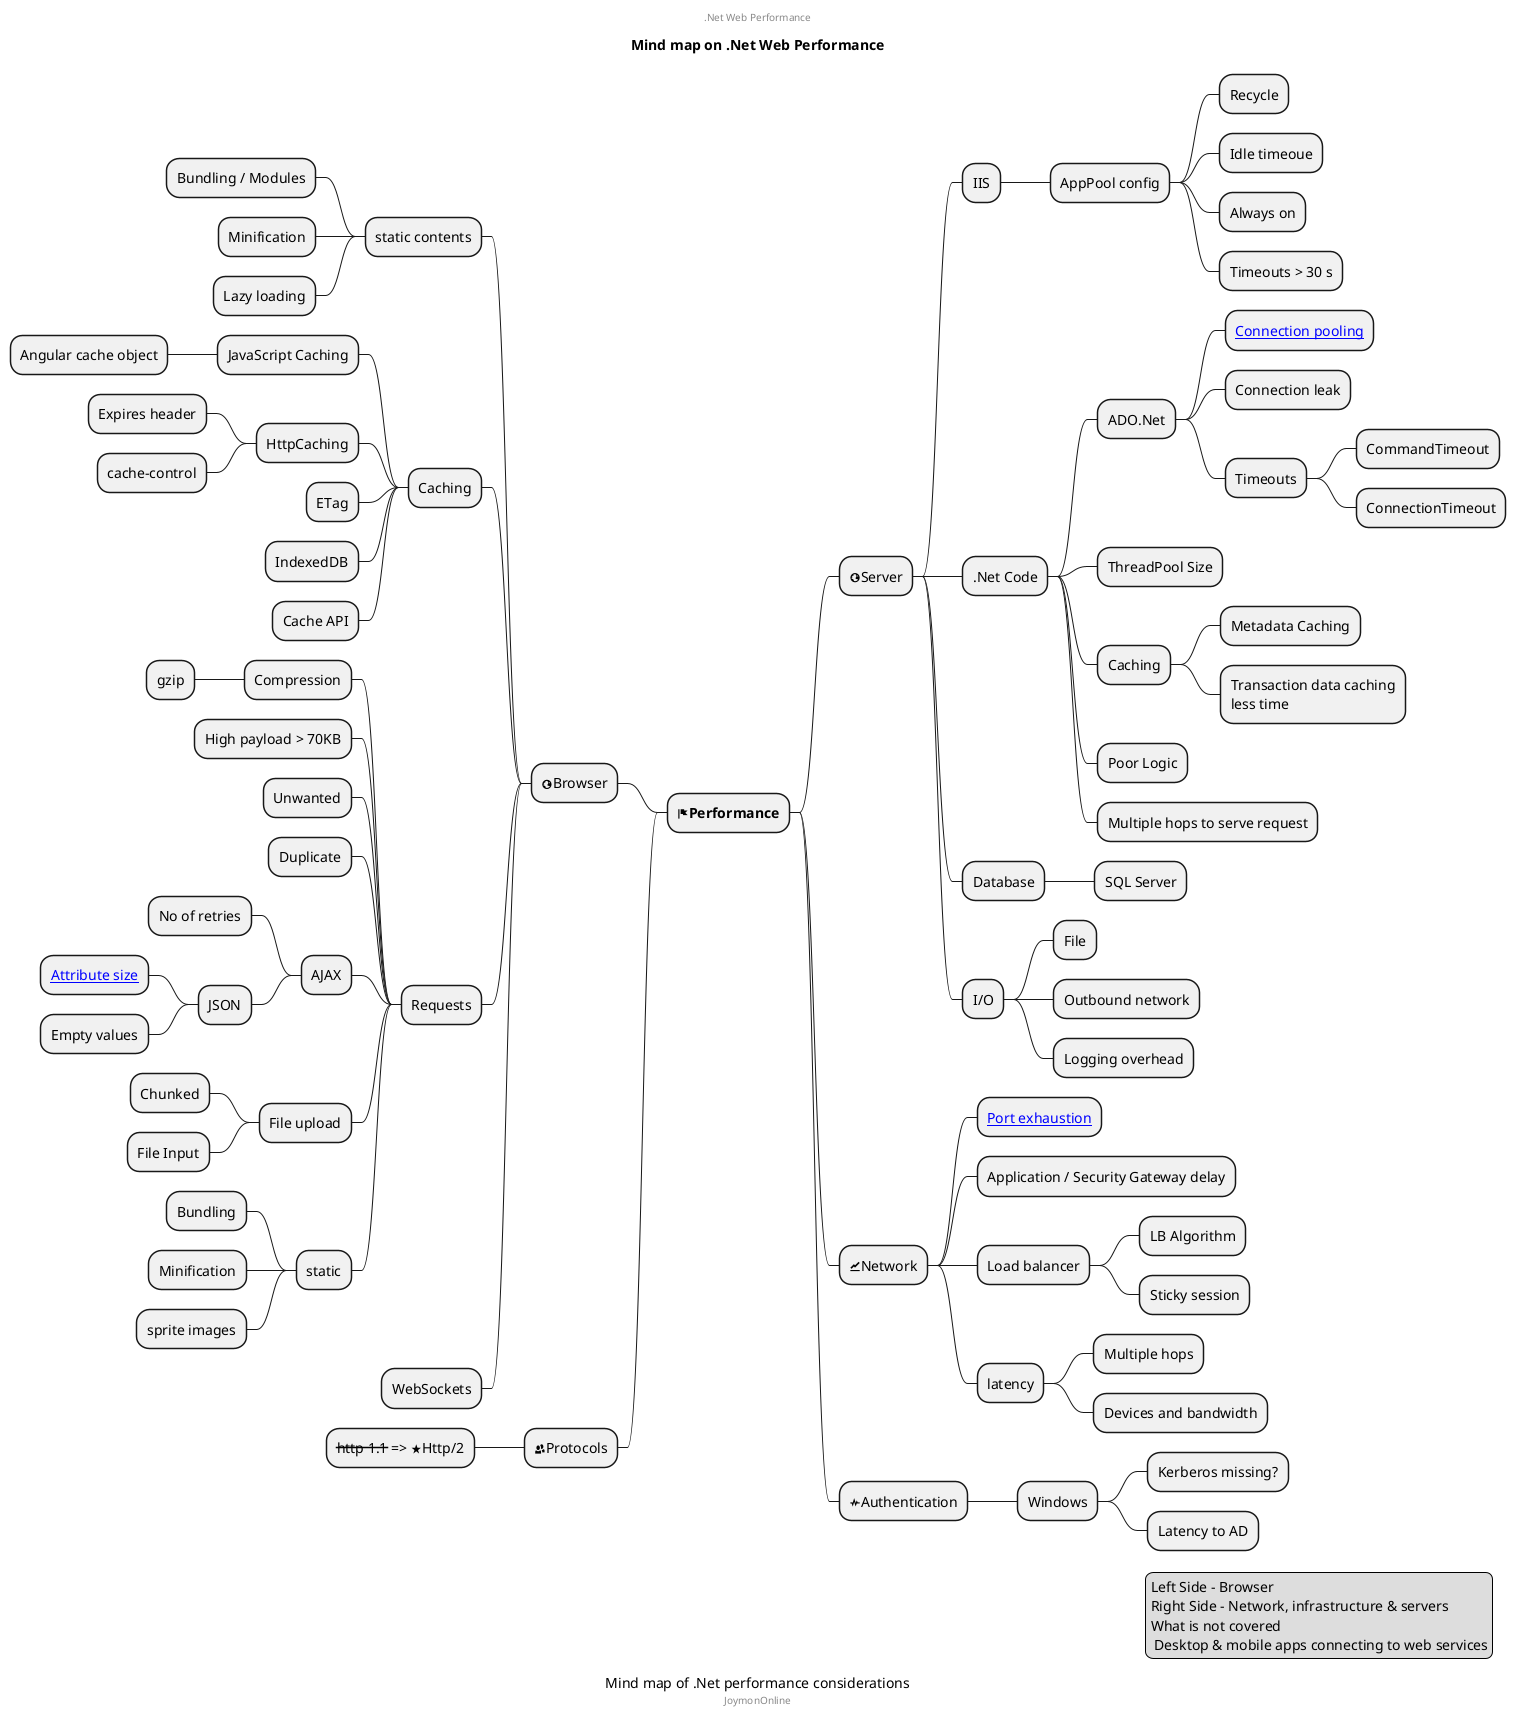@startuml
@startmindmap
caption Mind map of .Net performance considerations
title Mind map on .Net Web Performance
center header
.Net Web Performance
endheader

* <&flag><b>Performance</b>
** <&globe>Server
*** IIS
**** AppPool config
***** Recycle
***** Idle timeoue
***** Always on
***** Timeouts > 30 s
*** .Net Code
**** ADO.Net
***** [[https://docs.microsoft.com/en-us/dotnet/framework/data/adonet/sql-server-connection-pooling Connection pooling]]
***** Connection leak
***** Timeouts
****** CommandTimeout
****** ConnectionTimeout
**** ThreadPool Size
**** Caching
***** Metadata Caching
***** Transaction data caching\nless time
**** Poor Logic
**** Multiple hops to serve request
*** Database
**** SQL Server
*** I/O
**** File
**** Outbound network
**** Logging overhead
** <&graph>Network
*** [[https://docs.microsoft.com/en-us/windows/client-management/troubleshoot-tcpip-port-exhaust Port exhaustion]]
*** Application / Security Gateway delay
*** Load balancer
**** LB Algorithm
**** Sticky session
*** latency
**** Multiple hops
**** Devices and bandwidth
** <&pulse>Authentication
*** Windows
**** Kerberos missing?
**** Latency to AD

left side

** <&globe>Browser
*** static contents
**** Bundling / Modules
**** Minification
**** Lazy loading
*** Caching
**** JavaScript Caching
***** Angular cache object
**** HttpCaching
***** Expires header
***** cache-control
**** ETag
**** IndexedDB
**** Cache API
*** Requests
**** Compression
***** gzip
**** High payload > 70KB
**** Unwanted
**** Duplicate
**** AJAX
***** No of retries
***** JSON
****** [[https://www.newtonsoft.com/json/help/html/ReducingSerializedJSONSize.htm Attribute size]]
****** Empty values
**** File upload
***** Chunked
***** File Input
**** static
***** Bundling
***** Minification
***** sprite images
*** WebSockets
** <&people>Protocols
*** <s>http 1.1</s> => <&star>Http/2

center footer JoymonOnline

legend right
  Left Side - Browser
  Right Side - Network, infrastructure & servers
  What is not covered
   Desktop & mobile apps connecting to web services
endlegend
@endmindmap
@enduml